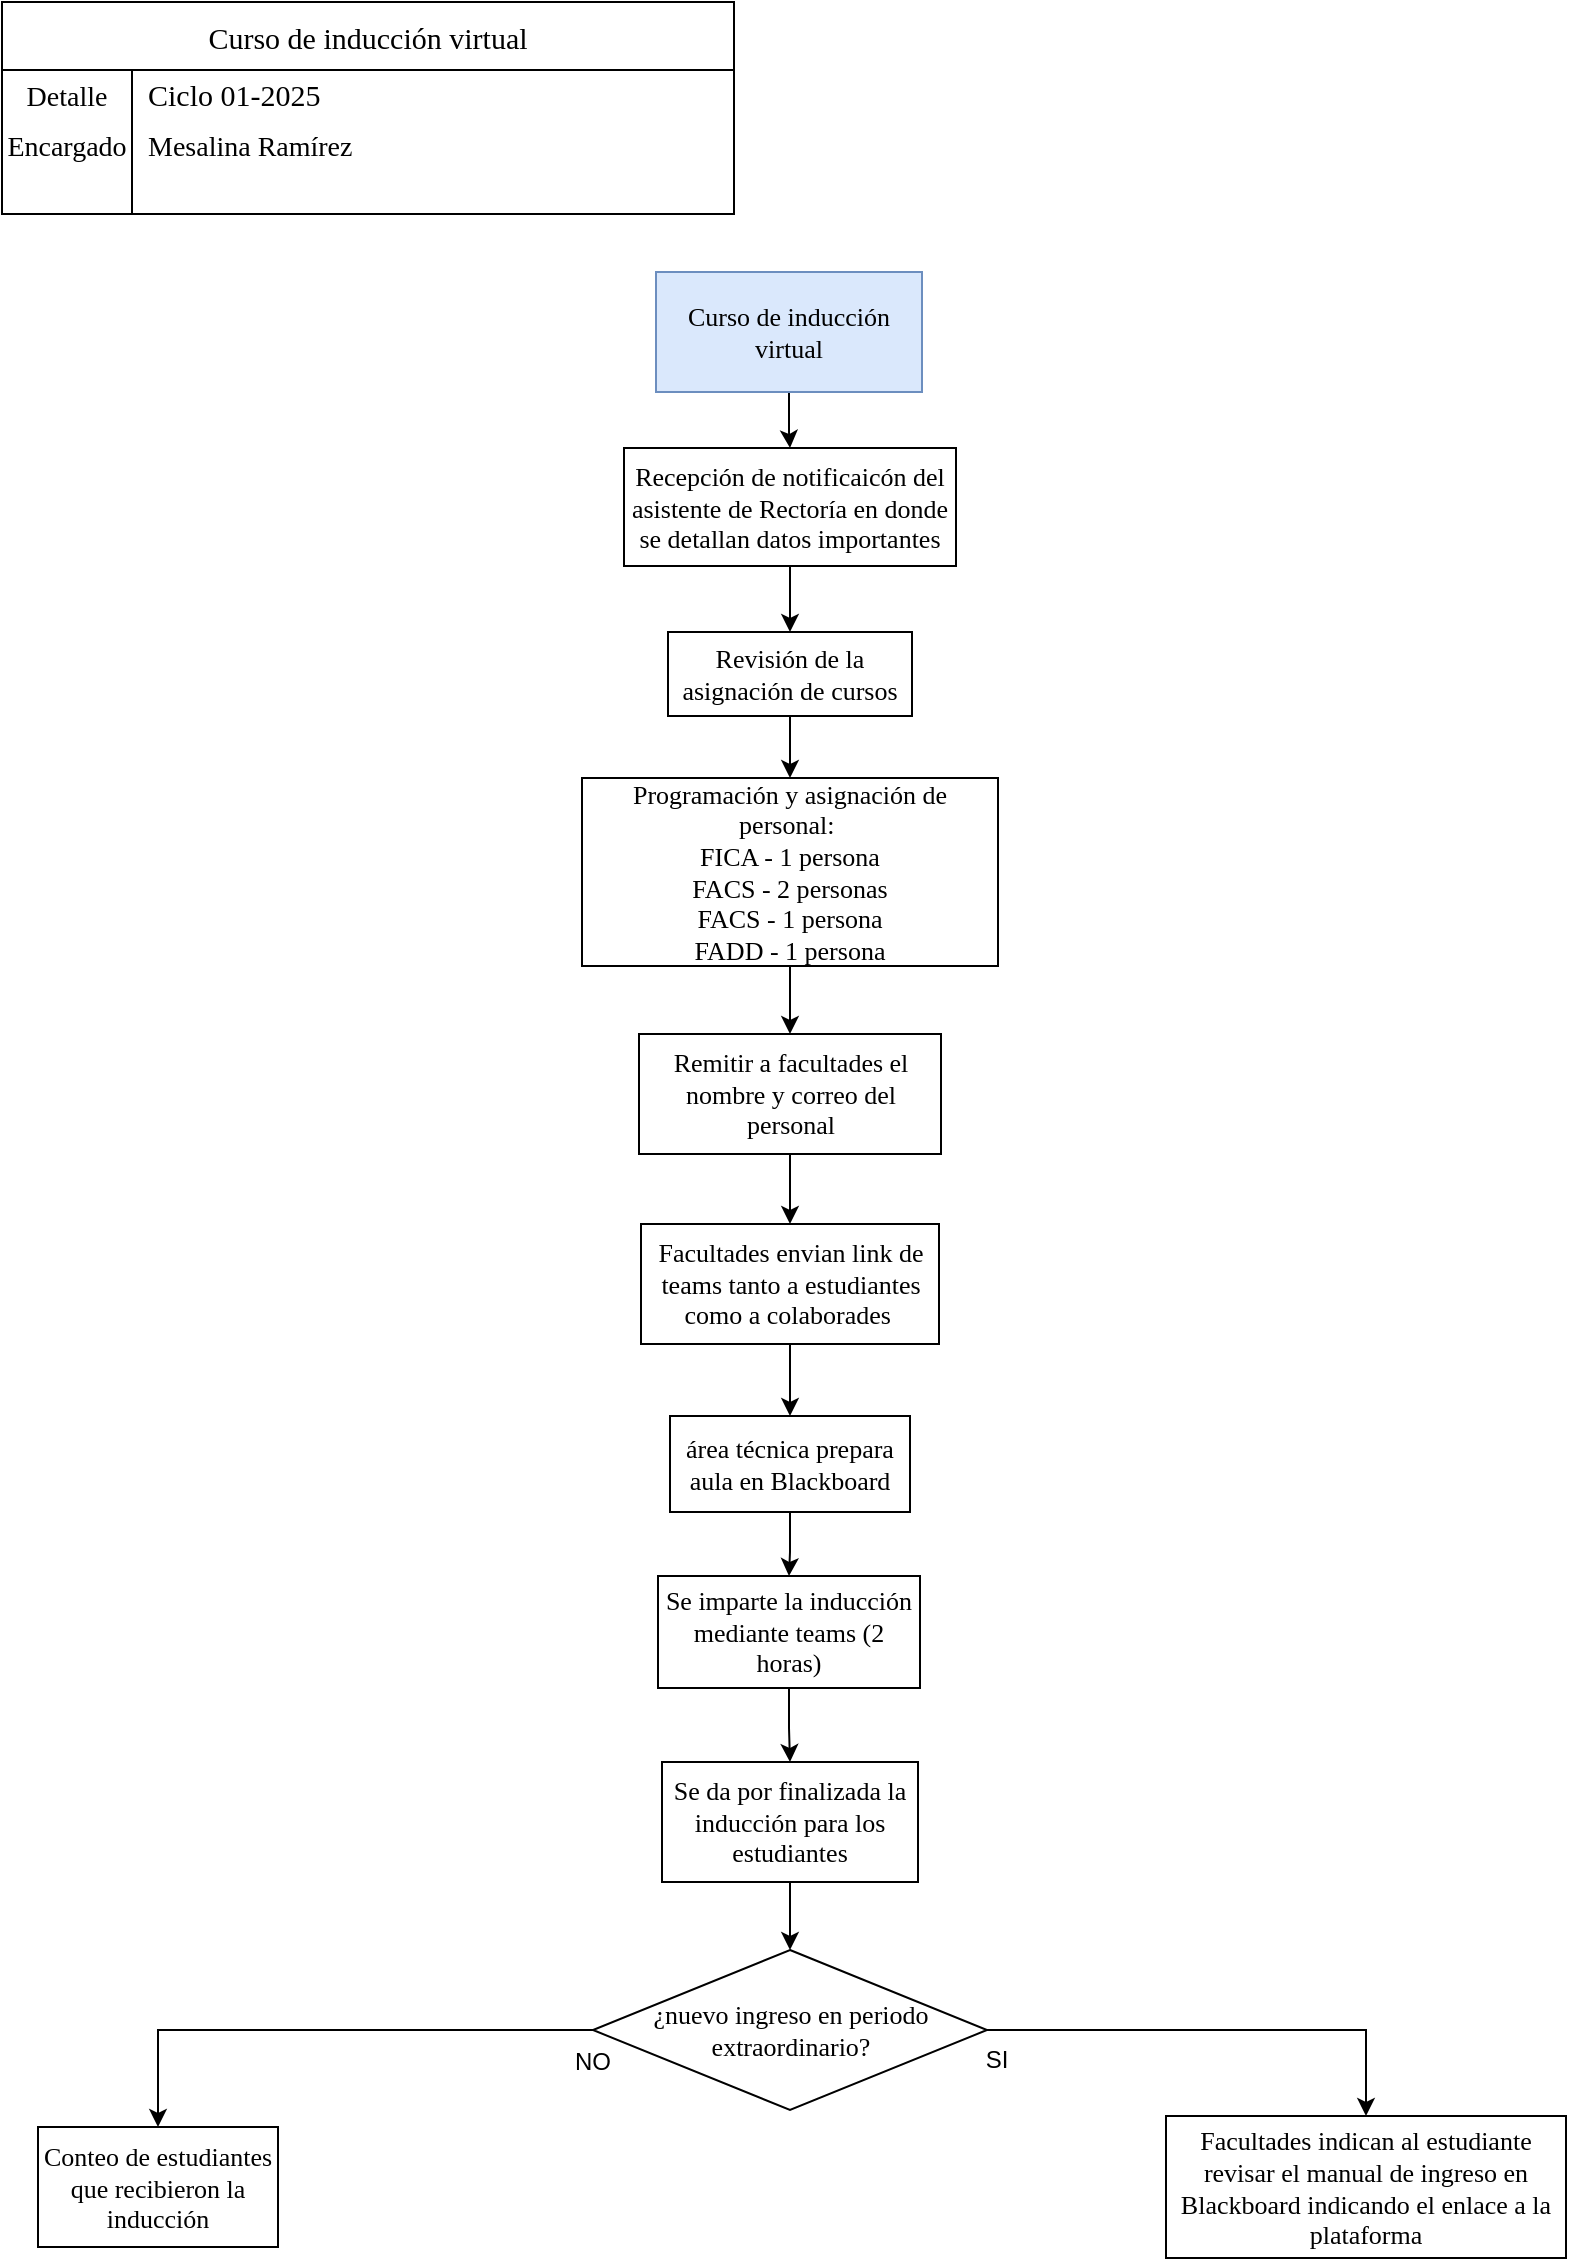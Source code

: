 <mxfile version="28.0.6">
  <diagram name="Página-1" id="kkDK3ozBVSufUGyLk52R">
    <mxGraphModel dx="1188" dy="701" grid="0" gridSize="10" guides="1" tooltips="1" connect="1" arrows="1" fold="1" page="1" pageScale="1" pageWidth="827" pageHeight="1169" math="0" shadow="0">
      <root>
        <mxCell id="0" />
        <mxCell id="1" parent="0" />
        <mxCell id="-4GaNKUCaq2dwc0mJaXt-1" value="&lt;span style=&quot;color: rgba(0, 0, 0, 0); font-family: monospace; font-size: 0px; text-wrap-mode: nowrap;&quot;&gt;%3CmxGraphModel%3E%3Croot%3E%3CmxCell%20id%3D%220%22%2F%3E%3CmxCell%20id%3D%221%22%20parent%3D%220%22%2F%3E%3CmxCell%20id%3D%222%22%20value%3D%22Crear%20tabla%20din%C3%A1mica%20para%20agrupar%20por%20facultad%20de%20Maestr%C3%ADa%20y%20contabilizar%20aulas%22%20style%3D%22whiteSpace%3Dwrap%3Bhtml%3D1%3Brounded%3D0%3BfontFamily%3DTimes%20New%20Roman%3BfontSize%3D14%3B%22%20vertex%3D%221%22%20parent%3D%221%22%3E%3CmxGeometry%20x%3D%22586.5%22%20y%3D%22691%22%20width%3D%22125%22%20height%3D%2264%22%20as%3D%22geometry%22%2F%3E%3C%2FmxCell%3E%3C%2Froot%3E%3C%2FmxGraphModel%3E&lt;/span&gt;" style="text;whiteSpace=wrap;html=1;" vertex="1" parent="1">
          <mxGeometry x="60" y="53" width="110" height="40" as="geometry" />
        </mxCell>
        <mxCell id="-4GaNKUCaq2dwc0mJaXt-2" value="Curso de inducción virtual" style="shape=table;startSize=34;container=1;collapsible=0;childLayout=tableLayout;fixedRows=1;rowLines=0;fontStyle=0;fontSize=15;fontFamily=Times New Roman;" vertex="1" parent="1">
          <mxGeometry x="20" y="20" width="366" height="106" as="geometry" />
        </mxCell>
        <mxCell id="-4GaNKUCaq2dwc0mJaXt-3" value="" style="shape=tableRow;horizontal=0;startSize=0;swimlaneHead=0;swimlaneBody=0;top=0;left=0;bottom=0;right=0;collapsible=0;dropTarget=0;fillColor=none;points=[[0,0.5],[1,0.5]];portConstraint=eastwest;strokeColor=inherit;fontSize=16;fontFamily=Times New Roman;" vertex="1" parent="-4GaNKUCaq2dwc0mJaXt-2">
          <mxGeometry y="34" width="366" height="22" as="geometry" />
        </mxCell>
        <mxCell id="-4GaNKUCaq2dwc0mJaXt-4" value="&lt;font style=&quot;font-size: 14px;&quot;&gt;Detalle&lt;/font&gt;&lt;div&gt;&lt;br&gt;&lt;/div&gt;" style="shape=partialRectangle;html=1;whiteSpace=wrap;connectable=0;fillColor=none;top=0;left=0;bottom=0;right=0;overflow=hidden;pointerEvents=1;strokeColor=inherit;fontSize=16;fontFamily=Times New Roman;" vertex="1" parent="-4GaNKUCaq2dwc0mJaXt-3">
          <mxGeometry width="65" height="22" as="geometry">
            <mxRectangle width="65" height="22" as="alternateBounds" />
          </mxGeometry>
        </mxCell>
        <mxCell id="-4GaNKUCaq2dwc0mJaXt-5" value="&lt;font style=&quot;font-size: 15px;&quot;&gt;Ciclo 01-2025&lt;/font&gt;" style="shape=partialRectangle;html=1;whiteSpace=wrap;connectable=0;fillColor=none;top=0;left=0;bottom=0;right=0;align=left;spacingLeft=6;overflow=hidden;strokeColor=inherit;fontSize=16;fontFamily=Times New Roman;" vertex="1" parent="-4GaNKUCaq2dwc0mJaXt-3">
          <mxGeometry x="65" width="301" height="22" as="geometry">
            <mxRectangle width="301" height="22" as="alternateBounds" />
          </mxGeometry>
        </mxCell>
        <mxCell id="-4GaNKUCaq2dwc0mJaXt-6" value="" style="shape=tableRow;horizontal=0;startSize=0;swimlaneHead=0;swimlaneBody=0;top=0;left=0;bottom=0;right=0;collapsible=0;dropTarget=0;fillColor=none;points=[[0,0.5],[1,0.5]];portConstraint=eastwest;strokeColor=inherit;fontSize=16;fontFamily=Times New Roman;" vertex="1" parent="-4GaNKUCaq2dwc0mJaXt-2">
          <mxGeometry y="56" width="366" height="30" as="geometry" />
        </mxCell>
        <mxCell id="-4GaNKUCaq2dwc0mJaXt-7" value="&lt;font style=&quot;font-size: 14px;&quot;&gt;Encargado&lt;/font&gt;" style="shape=partialRectangle;html=1;whiteSpace=wrap;connectable=0;fillColor=none;top=0;left=0;bottom=0;right=0;overflow=hidden;strokeColor=inherit;fontSize=16;fontFamily=Times New Roman;" vertex="1" parent="-4GaNKUCaq2dwc0mJaXt-6">
          <mxGeometry width="65" height="30" as="geometry">
            <mxRectangle width="65" height="30" as="alternateBounds" />
          </mxGeometry>
        </mxCell>
        <mxCell id="-4GaNKUCaq2dwc0mJaXt-8" value="&lt;span style=&quot;font-size: 14px;&quot;&gt;Mesalina Ramírez&lt;/span&gt;" style="shape=partialRectangle;html=1;whiteSpace=wrap;connectable=0;fillColor=none;top=0;left=0;bottom=0;right=0;align=left;spacingLeft=6;overflow=hidden;strokeColor=inherit;fontSize=16;fontFamily=Times New Roman;" vertex="1" parent="-4GaNKUCaq2dwc0mJaXt-6">
          <mxGeometry x="65" width="301" height="30" as="geometry">
            <mxRectangle width="301" height="30" as="alternateBounds" />
          </mxGeometry>
        </mxCell>
        <mxCell id="-4GaNKUCaq2dwc0mJaXt-9" value="" style="shape=tableRow;horizontal=0;startSize=0;swimlaneHead=0;swimlaneBody=0;top=0;left=0;bottom=0;right=0;collapsible=0;dropTarget=0;fillColor=none;points=[[0,0.5],[1,0.5]];portConstraint=eastwest;strokeColor=inherit;fontSize=16;fontFamily=Times New Roman;" vertex="1" parent="-4GaNKUCaq2dwc0mJaXt-2">
          <mxGeometry y="86" width="366" height="20" as="geometry" />
        </mxCell>
        <mxCell id="-4GaNKUCaq2dwc0mJaXt-10" value="" style="shape=partialRectangle;html=1;whiteSpace=wrap;connectable=0;fillColor=none;top=0;left=0;bottom=0;right=0;overflow=hidden;strokeColor=inherit;fontSize=16;fontFamily=Times New Roman;" vertex="1" parent="-4GaNKUCaq2dwc0mJaXt-9">
          <mxGeometry width="65" height="20" as="geometry">
            <mxRectangle width="65" height="20" as="alternateBounds" />
          </mxGeometry>
        </mxCell>
        <mxCell id="-4GaNKUCaq2dwc0mJaXt-11" value="" style="shape=partialRectangle;html=1;whiteSpace=wrap;connectable=0;fillColor=none;top=0;left=0;bottom=0;right=0;align=left;spacingLeft=6;overflow=hidden;strokeColor=inherit;fontSize=16;fontFamily=Times New Roman;" vertex="1" parent="-4GaNKUCaq2dwc0mJaXt-9">
          <mxGeometry x="65" width="301" height="20" as="geometry">
            <mxRectangle width="301" height="20" as="alternateBounds" />
          </mxGeometry>
        </mxCell>
        <mxCell id="-4GaNKUCaq2dwc0mJaXt-14" value="" style="edgeStyle=orthogonalEdgeStyle;rounded=0;orthogonalLoop=1;jettySize=auto;html=1;fontSize=13;" edge="1" parent="1" source="-4GaNKUCaq2dwc0mJaXt-12" target="-4GaNKUCaq2dwc0mJaXt-13">
          <mxGeometry relative="1" as="geometry" />
        </mxCell>
        <mxCell id="-4GaNKUCaq2dwc0mJaXt-12" value="&lt;font face=&quot;Times New Roman&quot;&gt;Curso de inducción virtual&lt;/font&gt;" style="rounded=0;whiteSpace=wrap;html=1;fillColor=#dae8fc;strokeColor=#6c8ebf;fontSize=13;" vertex="1" parent="1">
          <mxGeometry x="347" y="155" width="133" height="60" as="geometry" />
        </mxCell>
        <mxCell id="-4GaNKUCaq2dwc0mJaXt-18" value="" style="edgeStyle=orthogonalEdgeStyle;rounded=0;orthogonalLoop=1;jettySize=auto;html=1;fontSize=13;" edge="1" parent="1" source="-4GaNKUCaq2dwc0mJaXt-13" target="-4GaNKUCaq2dwc0mJaXt-17">
          <mxGeometry relative="1" as="geometry" />
        </mxCell>
        <mxCell id="-4GaNKUCaq2dwc0mJaXt-13" value="&lt;font face=&quot;Times New Roman&quot;&gt;&lt;span&gt;Recepción de notificaicón del asistente de Rectoría en donde se detallan datos importantes&lt;/span&gt;&lt;/font&gt;" style="whiteSpace=wrap;html=1;rounded=0;fontSize=13;" vertex="1" parent="1">
          <mxGeometry x="331" y="243" width="166" height="59" as="geometry" />
        </mxCell>
        <mxCell id="-4GaNKUCaq2dwc0mJaXt-20" value="" style="edgeStyle=orthogonalEdgeStyle;rounded=0;orthogonalLoop=1;jettySize=auto;html=1;fontSize=13;" edge="1" parent="1" source="-4GaNKUCaq2dwc0mJaXt-17" target="-4GaNKUCaq2dwc0mJaXt-19">
          <mxGeometry relative="1" as="geometry" />
        </mxCell>
        <mxCell id="-4GaNKUCaq2dwc0mJaXt-17" value="&lt;font face=&quot;Times New Roman&quot;&gt;Revisión de la asignación de cursos&lt;/font&gt;" style="whiteSpace=wrap;html=1;rounded=0;fontSize=13;" vertex="1" parent="1">
          <mxGeometry x="353" y="335" width="122" height="42" as="geometry" />
        </mxCell>
        <mxCell id="-4GaNKUCaq2dwc0mJaXt-22" value="" style="edgeStyle=orthogonalEdgeStyle;rounded=0;orthogonalLoop=1;jettySize=auto;html=1;fontSize=13;" edge="1" parent="1" source="-4GaNKUCaq2dwc0mJaXt-19" target="-4GaNKUCaq2dwc0mJaXt-21">
          <mxGeometry relative="1" as="geometry" />
        </mxCell>
        <mxCell id="-4GaNKUCaq2dwc0mJaXt-19" value="&lt;font&gt;&lt;font face=&quot;Times New Roman&quot;&gt;Programación y asignación de personal:&amp;nbsp;&lt;br&gt;FICA - 1 persona&lt;br&gt;FACS - 2 p&lt;/font&gt;&lt;span style=&quot;font-family: &amp;quot;Times New Roman&amp;quot;; background-color: transparent; color: light-dark(rgb(0, 0, 0), rgb(255, 255, 255));&quot;&gt;ersonas&lt;/span&gt;&lt;/font&gt;&lt;div&gt;&lt;div&gt;&lt;font face=&quot;Times New Roman&quot;&gt;FACS - 1 persona&lt;/font&gt;&lt;/div&gt;&lt;div&gt;&lt;font face=&quot;Times New Roman&quot;&gt;FADD - 1 persona&lt;/font&gt;&lt;/div&gt;&lt;/div&gt;" style="whiteSpace=wrap;html=1;rounded=0;fontSize=13;" vertex="1" parent="1">
          <mxGeometry x="310" y="408" width="208" height="94" as="geometry" />
        </mxCell>
        <mxCell id="-4GaNKUCaq2dwc0mJaXt-24" value="" style="edgeStyle=orthogonalEdgeStyle;rounded=0;orthogonalLoop=1;jettySize=auto;html=1;fontSize=13;" edge="1" parent="1" source="-4GaNKUCaq2dwc0mJaXt-21" target="-4GaNKUCaq2dwc0mJaXt-23">
          <mxGeometry relative="1" as="geometry" />
        </mxCell>
        <mxCell id="-4GaNKUCaq2dwc0mJaXt-21" value="&lt;font face=&quot;Times New Roman&quot;&gt;Remitir a facultades el nombre y correo del personal&lt;/font&gt;" style="whiteSpace=wrap;html=1;rounded=0;fontSize=13;" vertex="1" parent="1">
          <mxGeometry x="338.5" y="536" width="151" height="60" as="geometry" />
        </mxCell>
        <mxCell id="-4GaNKUCaq2dwc0mJaXt-26" value="" style="edgeStyle=orthogonalEdgeStyle;rounded=0;orthogonalLoop=1;jettySize=auto;html=1;fontSize=13;" edge="1" parent="1" source="-4GaNKUCaq2dwc0mJaXt-23" target="-4GaNKUCaq2dwc0mJaXt-25">
          <mxGeometry relative="1" as="geometry" />
        </mxCell>
        <mxCell id="-4GaNKUCaq2dwc0mJaXt-23" value="&lt;font face=&quot;Times New Roman&quot;&gt;Facultades envian link de teams tanto a estudiantes como a colaborades&amp;nbsp;&lt;/font&gt;" style="whiteSpace=wrap;html=1;rounded=0;fontSize=13;" vertex="1" parent="1">
          <mxGeometry x="339.5" y="631" width="149" height="60" as="geometry" />
        </mxCell>
        <mxCell id="-4GaNKUCaq2dwc0mJaXt-28" value="" style="edgeStyle=orthogonalEdgeStyle;rounded=0;orthogonalLoop=1;jettySize=auto;html=1;fontSize=13;" edge="1" parent="1" source="-4GaNKUCaq2dwc0mJaXt-25" target="-4GaNKUCaq2dwc0mJaXt-27">
          <mxGeometry relative="1" as="geometry" />
        </mxCell>
        <mxCell id="-4GaNKUCaq2dwc0mJaXt-25" value="&lt;font face=&quot;Times New Roman&quot;&gt;área técnica prepara aula en Blackboard&lt;/font&gt;" style="whiteSpace=wrap;html=1;rounded=0;fontSize=13;" vertex="1" parent="1">
          <mxGeometry x="354" y="727" width="120" height="48" as="geometry" />
        </mxCell>
        <mxCell id="-4GaNKUCaq2dwc0mJaXt-30" value="" style="edgeStyle=orthogonalEdgeStyle;rounded=0;orthogonalLoop=1;jettySize=auto;html=1;fontSize=13;" edge="1" parent="1" source="-4GaNKUCaq2dwc0mJaXt-27" target="-4GaNKUCaq2dwc0mJaXt-29">
          <mxGeometry relative="1" as="geometry" />
        </mxCell>
        <mxCell id="-4GaNKUCaq2dwc0mJaXt-27" value="&lt;font face=&quot;Times New Roman&quot;&gt;Se imparte la inducción mediante teams (2 horas)&lt;/font&gt;" style="whiteSpace=wrap;html=1;rounded=0;fontSize=13;" vertex="1" parent="1">
          <mxGeometry x="348" y="807" width="131" height="56" as="geometry" />
        </mxCell>
        <mxCell id="-4GaNKUCaq2dwc0mJaXt-32" value="" style="edgeStyle=orthogonalEdgeStyle;rounded=0;orthogonalLoop=1;jettySize=auto;html=1;" edge="1" parent="1" source="-4GaNKUCaq2dwc0mJaXt-29" target="-4GaNKUCaq2dwc0mJaXt-31">
          <mxGeometry relative="1" as="geometry" />
        </mxCell>
        <mxCell id="-4GaNKUCaq2dwc0mJaXt-29" value="&lt;font face=&quot;Times New Roman&quot;&gt;Se da por finalizada la inducción para los estudiantes&lt;/font&gt;" style="whiteSpace=wrap;html=1;rounded=0;fontSize=13;" vertex="1" parent="1">
          <mxGeometry x="350" y="900" width="128" height="60" as="geometry" />
        </mxCell>
        <mxCell id="-4GaNKUCaq2dwc0mJaXt-34" value="" style="edgeStyle=orthogonalEdgeStyle;rounded=0;orthogonalLoop=1;jettySize=auto;html=1;" edge="1" parent="1" source="-4GaNKUCaq2dwc0mJaXt-31" target="-4GaNKUCaq2dwc0mJaXt-33">
          <mxGeometry relative="1" as="geometry" />
        </mxCell>
        <mxCell id="-4GaNKUCaq2dwc0mJaXt-37" value="" style="edgeStyle=orthogonalEdgeStyle;rounded=0;orthogonalLoop=1;jettySize=auto;html=1;" edge="1" parent="1" source="-4GaNKUCaq2dwc0mJaXt-31" target="-4GaNKUCaq2dwc0mJaXt-36">
          <mxGeometry relative="1" as="geometry" />
        </mxCell>
        <mxCell id="-4GaNKUCaq2dwc0mJaXt-31" value="&lt;font face=&quot;Times New Roman&quot;&gt;¿nuevo ingreso en periodo extraordinario?&lt;/font&gt;" style="rhombus;whiteSpace=wrap;html=1;fontSize=13;rounded=0;" vertex="1" parent="1">
          <mxGeometry x="315.5" y="994" width="197" height="80" as="geometry" />
        </mxCell>
        <mxCell id="-4GaNKUCaq2dwc0mJaXt-33" value="&lt;font face=&quot;Times New Roman&quot;&gt;Conteo de estudiantes que recibieron la inducción&lt;/font&gt;" style="whiteSpace=wrap;html=1;fontSize=13;rounded=0;" vertex="1" parent="1">
          <mxGeometry x="38" y="1082.5" width="120" height="60" as="geometry" />
        </mxCell>
        <mxCell id="-4GaNKUCaq2dwc0mJaXt-35" value="NO" style="text;html=1;align=center;verticalAlign=middle;resizable=0;points=[];autosize=1;strokeColor=none;fillColor=none;" vertex="1" parent="1">
          <mxGeometry x="297" y="1037" width="36" height="26" as="geometry" />
        </mxCell>
        <mxCell id="-4GaNKUCaq2dwc0mJaXt-36" value="&lt;font face=&quot;Times New Roman&quot;&gt;Facultades indican al estudiante revisar el manual de ingreso en Blackboard indicando el enlace a la plataforma&lt;/font&gt;" style="whiteSpace=wrap;html=1;fontSize=13;rounded=0;" vertex="1" parent="1">
          <mxGeometry x="602" y="1077" width="200" height="71" as="geometry" />
        </mxCell>
        <mxCell id="-4GaNKUCaq2dwc0mJaXt-38" value="SI" style="text;html=1;align=center;verticalAlign=middle;resizable=0;points=[];autosize=1;strokeColor=none;fillColor=none;" vertex="1" parent="1">
          <mxGeometry x="502" y="1036" width="29" height="26" as="geometry" />
        </mxCell>
      </root>
    </mxGraphModel>
  </diagram>
</mxfile>
